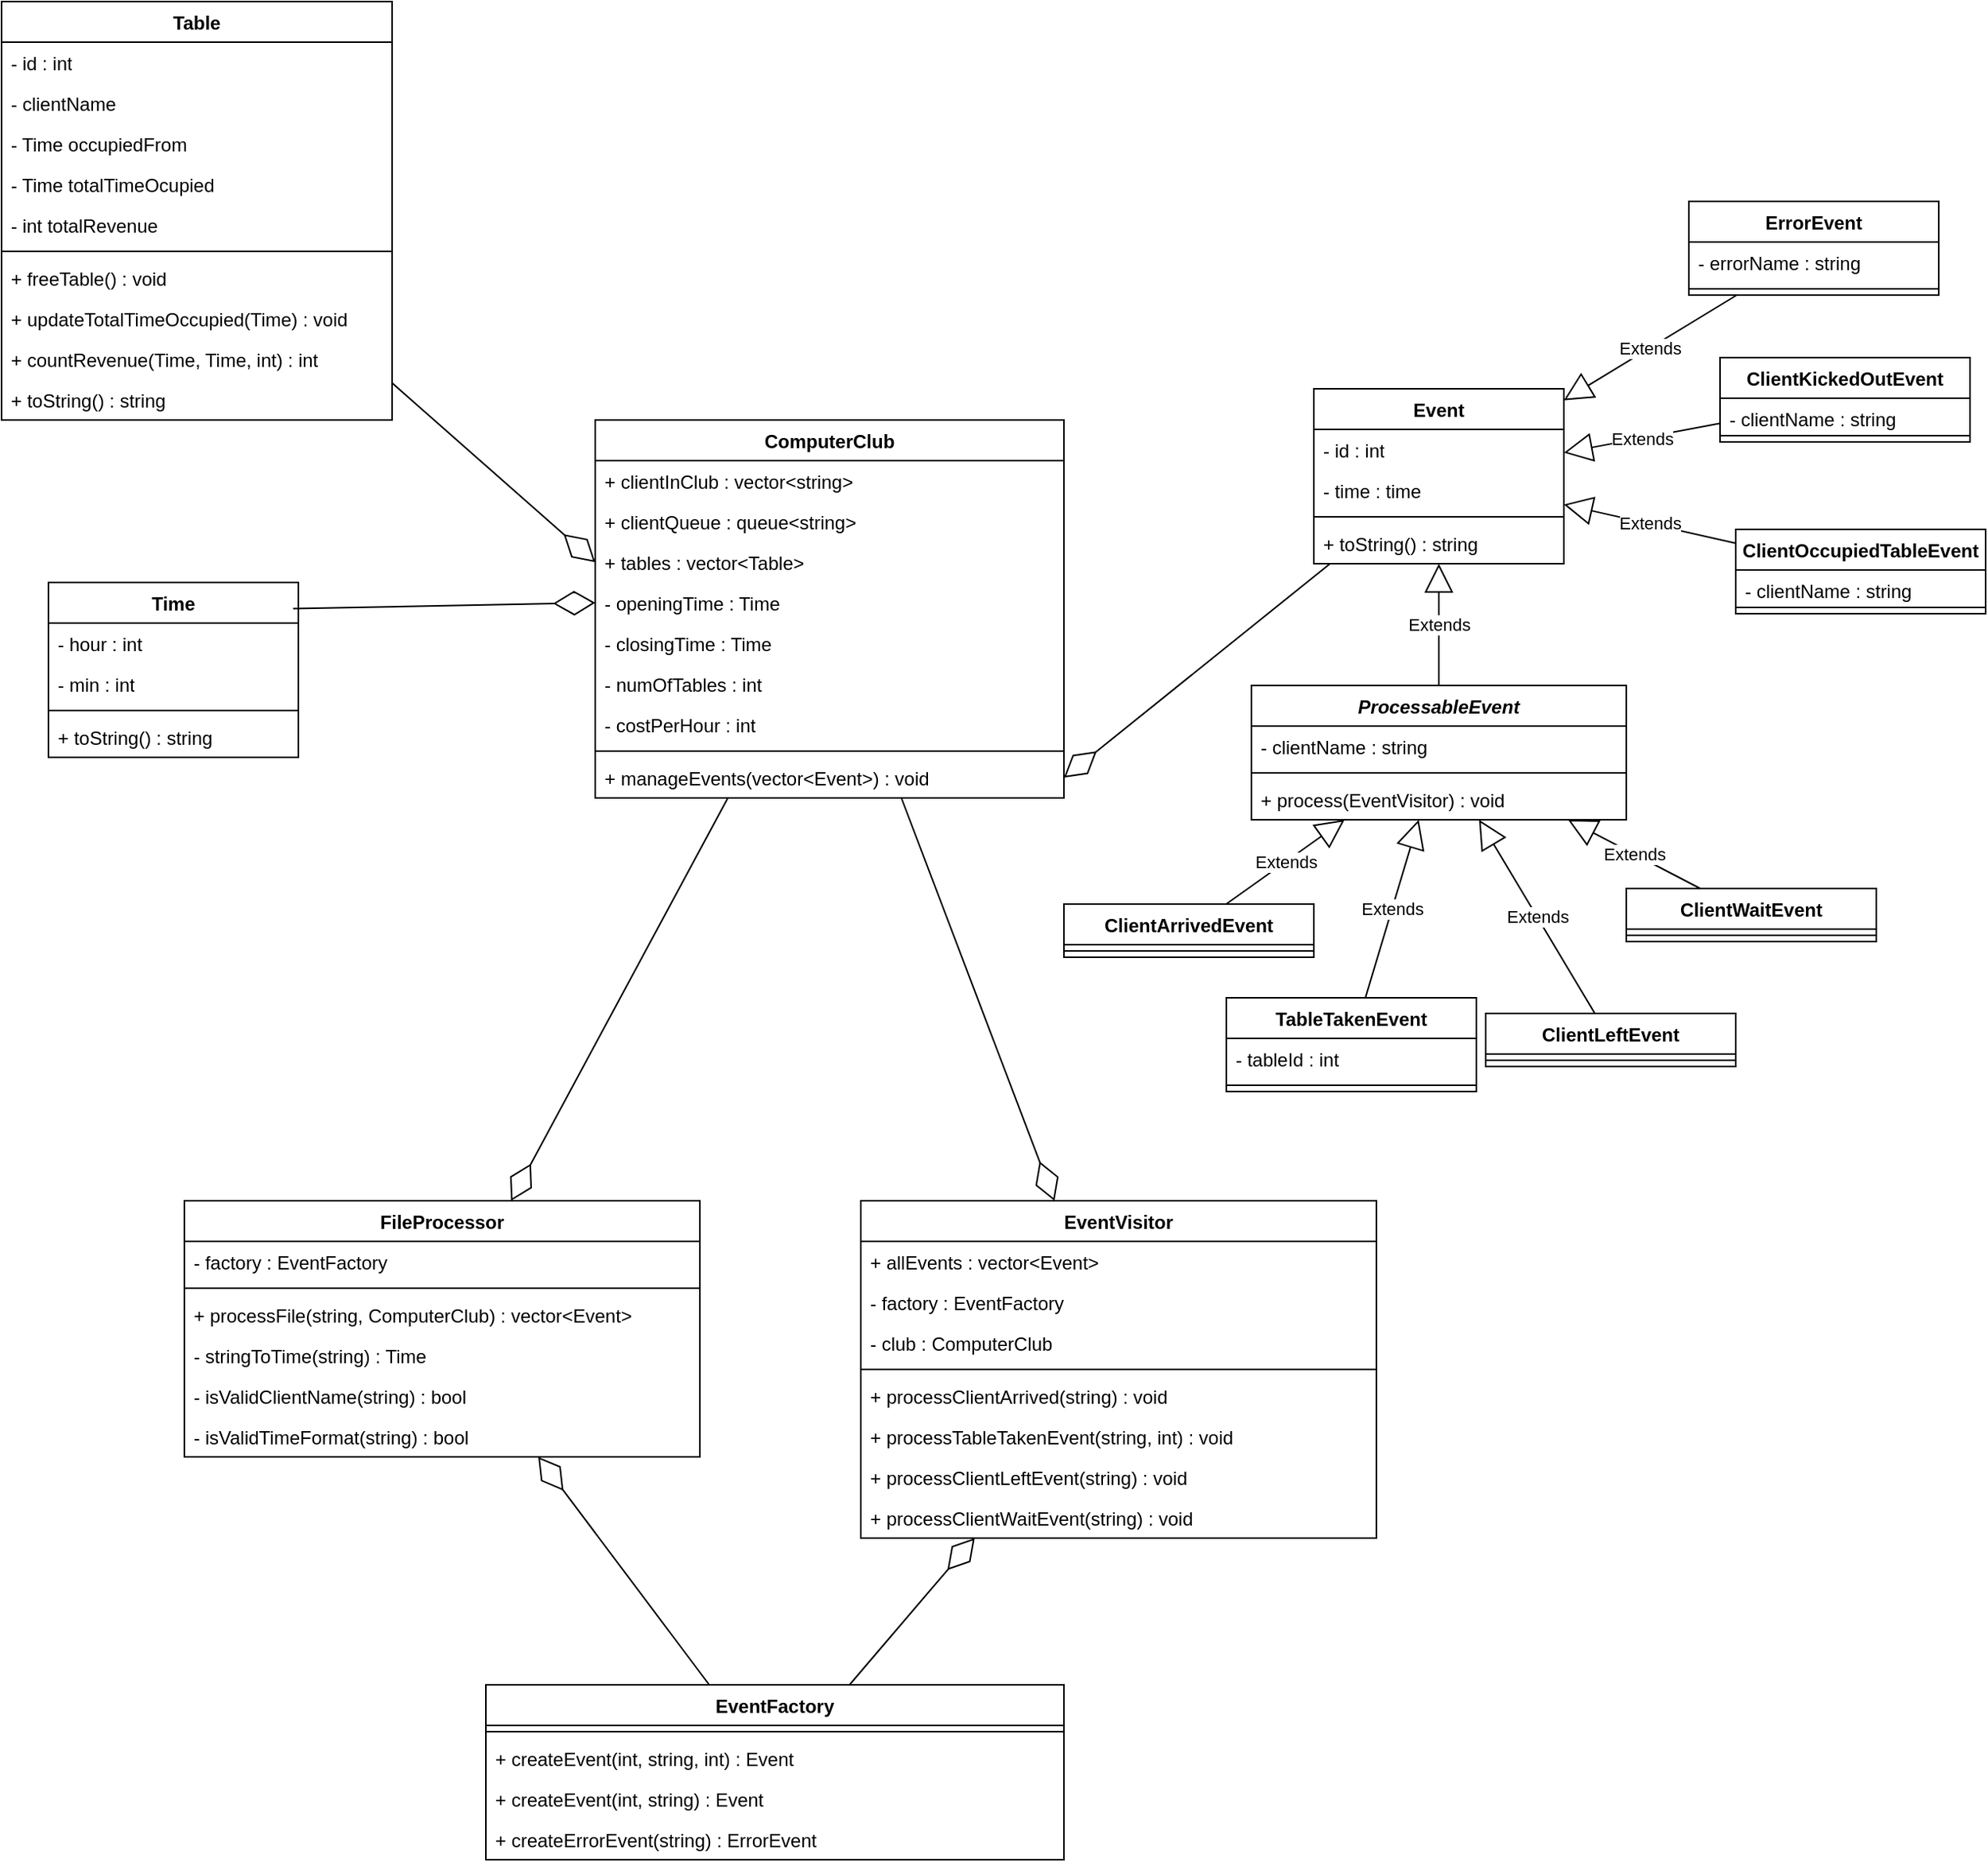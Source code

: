 <?xml version="1.0" encoding="UTF-8"?>
<mxfile version="26.0.16">
  <diagram name="Page-1" id="EPByoolFnFhmXF1Xr4K0">
    <mxGraphModel dx="3000" dy="3829" grid="1" gridSize="10" guides="1" tooltips="1" connect="1" arrows="1" fold="1" page="1" pageScale="1" pageWidth="827" pageHeight="1169" math="0" shadow="0">
      <root>
        <mxCell id="0" />
        <mxCell id="1" parent="0" />
        <mxCell id="2" value="ComputerClub" style="swimlane;fontStyle=1;align=center;verticalAlign=top;childLayout=stackLayout;horizontal=1;startSize=26;horizontalStack=0;resizeParent=1;resizeParentMax=0;resizeLast=0;collapsible=1;marginBottom=0;whiteSpace=wrap;html=1;" vertex="1" parent="1">
          <mxGeometry x="1090" y="-1100" width="300" height="242" as="geometry" />
        </mxCell>
        <mxCell id="3" value="+ clientInClub : vector&amp;lt;string&amp;gt;" style="text;strokeColor=none;fillColor=none;align=left;verticalAlign=top;spacingLeft=4;spacingRight=4;overflow=hidden;rotatable=0;points=[[0,0.5],[1,0.5]];portConstraint=eastwest;whiteSpace=wrap;html=1;" vertex="1" parent="2">
          <mxGeometry y="26" width="300" height="26" as="geometry" />
        </mxCell>
        <mxCell id="4" value="+ clientQueue : queue&amp;lt;string&amp;gt;" style="text;strokeColor=none;fillColor=none;align=left;verticalAlign=top;spacingLeft=4;spacingRight=4;overflow=hidden;rotatable=0;points=[[0,0.5],[1,0.5]];portConstraint=eastwest;whiteSpace=wrap;html=1;" vertex="1" parent="2">
          <mxGeometry y="52" width="300" height="26" as="geometry" />
        </mxCell>
        <mxCell id="5" value="+ tables : vector&amp;lt;Table&amp;gt;" style="text;strokeColor=none;fillColor=none;align=left;verticalAlign=top;spacingLeft=4;spacingRight=4;overflow=hidden;rotatable=0;points=[[0,0.5],[1,0.5]];portConstraint=eastwest;whiteSpace=wrap;html=1;" vertex="1" parent="2">
          <mxGeometry y="78" width="300" height="26" as="geometry" />
        </mxCell>
        <mxCell id="6" value="- openingTime : Time" style="text;strokeColor=none;fillColor=none;align=left;verticalAlign=top;spacingLeft=4;spacingRight=4;overflow=hidden;rotatable=0;points=[[0,0.5],[1,0.5]];portConstraint=eastwest;whiteSpace=wrap;html=1;" vertex="1" parent="2">
          <mxGeometry y="104" width="300" height="26" as="geometry" />
        </mxCell>
        <mxCell id="7" value="- closingTime : Time" style="text;strokeColor=none;fillColor=none;align=left;verticalAlign=top;spacingLeft=4;spacingRight=4;overflow=hidden;rotatable=0;points=[[0,0.5],[1,0.5]];portConstraint=eastwest;whiteSpace=wrap;html=1;" vertex="1" parent="2">
          <mxGeometry y="130" width="300" height="26" as="geometry" />
        </mxCell>
        <mxCell id="8" value="- numOfTables : int" style="text;strokeColor=none;fillColor=none;align=left;verticalAlign=top;spacingLeft=4;spacingRight=4;overflow=hidden;rotatable=0;points=[[0,0.5],[1,0.5]];portConstraint=eastwest;whiteSpace=wrap;html=1;" vertex="1" parent="2">
          <mxGeometry y="156" width="300" height="26" as="geometry" />
        </mxCell>
        <mxCell id="9" value="- costPerHour : int" style="text;strokeColor=none;fillColor=none;align=left;verticalAlign=top;spacingLeft=4;spacingRight=4;overflow=hidden;rotatable=0;points=[[0,0.5],[1,0.5]];portConstraint=eastwest;whiteSpace=wrap;html=1;" vertex="1" parent="2">
          <mxGeometry y="182" width="300" height="26" as="geometry" />
        </mxCell>
        <mxCell id="10" value="" style="line;strokeWidth=1;fillColor=none;align=left;verticalAlign=middle;spacingTop=-1;spacingLeft=3;spacingRight=3;rotatable=0;labelPosition=right;points=[];portConstraint=eastwest;strokeColor=inherit;" vertex="1" parent="2">
          <mxGeometry y="208" width="300" height="8" as="geometry" />
        </mxCell>
        <mxCell id="11" value="+ manageEvents(vector&amp;lt;Event&amp;gt;) : void" style="text;strokeColor=none;fillColor=none;align=left;verticalAlign=top;spacingLeft=4;spacingRight=4;overflow=hidden;rotatable=0;points=[[0,0.5],[1,0.5]];portConstraint=eastwest;whiteSpace=wrap;html=1;" vertex="1" parent="2">
          <mxGeometry y="216" width="300" height="26" as="geometry" />
        </mxCell>
        <mxCell id="12" value="EventVisitor" style="swimlane;fontStyle=1;align=center;verticalAlign=top;childLayout=stackLayout;horizontal=1;startSize=26;horizontalStack=0;resizeParent=1;resizeParentMax=0;resizeLast=0;collapsible=1;marginBottom=0;whiteSpace=wrap;html=1;" vertex="1" parent="1">
          <mxGeometry x="1260" y="-600" width="330" height="216" as="geometry" />
        </mxCell>
        <mxCell id="13" value="+ allEvents : vector&amp;lt;Event&amp;gt;" style="text;strokeColor=none;fillColor=none;align=left;verticalAlign=top;spacingLeft=4;spacingRight=4;overflow=hidden;rotatable=0;points=[[0,0.5],[1,0.5]];portConstraint=eastwest;whiteSpace=wrap;html=1;" vertex="1" parent="12">
          <mxGeometry y="26" width="330" height="26" as="geometry" />
        </mxCell>
        <mxCell id="14" value="- factory : EventFactory" style="text;strokeColor=none;fillColor=none;align=left;verticalAlign=top;spacingLeft=4;spacingRight=4;overflow=hidden;rotatable=0;points=[[0,0.5],[1,0.5]];portConstraint=eastwest;whiteSpace=wrap;html=1;" vertex="1" parent="12">
          <mxGeometry y="52" width="330" height="26" as="geometry" />
        </mxCell>
        <mxCell id="15" value="- club : ComputerClub" style="text;strokeColor=none;fillColor=none;align=left;verticalAlign=top;spacingLeft=4;spacingRight=4;overflow=hidden;rotatable=0;points=[[0,0.5],[1,0.5]];portConstraint=eastwest;whiteSpace=wrap;html=1;" vertex="1" parent="12">
          <mxGeometry y="78" width="330" height="26" as="geometry" />
        </mxCell>
        <mxCell id="16" value="" style="line;strokeWidth=1;fillColor=none;align=left;verticalAlign=middle;spacingTop=-1;spacingLeft=3;spacingRight=3;rotatable=0;labelPosition=right;points=[];portConstraint=eastwest;strokeColor=inherit;" vertex="1" parent="12">
          <mxGeometry y="104" width="330" height="8" as="geometry" />
        </mxCell>
        <mxCell id="17" value="&lt;span style=&quot;text-align: center;&quot;&gt;+ processClientArrived(string) : void&lt;/span&gt;" style="text;strokeColor=none;fillColor=none;align=left;verticalAlign=top;spacingLeft=4;spacingRight=4;overflow=hidden;rotatable=0;points=[[0,0.5],[1,0.5]];portConstraint=eastwest;whiteSpace=wrap;html=1;" vertex="1" parent="12">
          <mxGeometry y="112" width="330" height="26" as="geometry" />
        </mxCell>
        <mxCell id="18" value="&lt;span style=&quot;text-align: center;&quot;&gt;+ processTableTakenEvent(string, int) : void&lt;/span&gt;" style="text;strokeColor=none;fillColor=none;align=left;verticalAlign=top;spacingLeft=4;spacingRight=4;overflow=hidden;rotatable=0;points=[[0,0.5],[1,0.5]];portConstraint=eastwest;whiteSpace=wrap;html=1;" vertex="1" parent="12">
          <mxGeometry y="138" width="330" height="26" as="geometry" />
        </mxCell>
        <mxCell id="19" value="&lt;span style=&quot;text-align: center;&quot;&gt;+ processClientLeftEvent(string) : void&lt;/span&gt;" style="text;strokeColor=none;fillColor=none;align=left;verticalAlign=top;spacingLeft=4;spacingRight=4;overflow=hidden;rotatable=0;points=[[0,0.5],[1,0.5]];portConstraint=eastwest;whiteSpace=wrap;html=1;" vertex="1" parent="12">
          <mxGeometry y="164" width="330" height="26" as="geometry" />
        </mxCell>
        <mxCell id="20" value="&lt;span style=&quot;text-align: center;&quot;&gt;+ processClientWaitEvent(string) : void&lt;/span&gt;" style="text;strokeColor=none;fillColor=none;align=left;verticalAlign=top;spacingLeft=4;spacingRight=4;overflow=hidden;rotatable=0;points=[[0,0.5],[1,0.5]];portConstraint=eastwest;whiteSpace=wrap;html=1;" vertex="1" parent="12">
          <mxGeometry y="190" width="330" height="26" as="geometry" />
        </mxCell>
        <mxCell id="21" value="Event" style="swimlane;fontStyle=1;align=center;verticalAlign=top;childLayout=stackLayout;horizontal=1;startSize=26;horizontalStack=0;resizeParent=1;resizeParentMax=0;resizeLast=0;collapsible=1;marginBottom=0;whiteSpace=wrap;html=1;" vertex="1" parent="1">
          <mxGeometry x="1550" y="-1120" width="160" height="112" as="geometry" />
        </mxCell>
        <mxCell id="22" value="- id : int" style="text;strokeColor=none;fillColor=none;align=left;verticalAlign=top;spacingLeft=4;spacingRight=4;overflow=hidden;rotatable=0;points=[[0,0.5],[1,0.5]];portConstraint=eastwest;whiteSpace=wrap;html=1;" vertex="1" parent="21">
          <mxGeometry y="26" width="160" height="26" as="geometry" />
        </mxCell>
        <mxCell id="23" value="- time : time" style="text;strokeColor=none;fillColor=none;align=left;verticalAlign=top;spacingLeft=4;spacingRight=4;overflow=hidden;rotatable=0;points=[[0,0.5],[1,0.5]];portConstraint=eastwest;whiteSpace=wrap;html=1;" vertex="1" parent="21">
          <mxGeometry y="52" width="160" height="26" as="geometry" />
        </mxCell>
        <mxCell id="24" value="" style="line;strokeWidth=1;fillColor=none;align=left;verticalAlign=middle;spacingTop=-1;spacingLeft=3;spacingRight=3;rotatable=0;labelPosition=right;points=[];portConstraint=eastwest;strokeColor=inherit;" vertex="1" parent="21">
          <mxGeometry y="78" width="160" height="8" as="geometry" />
        </mxCell>
        <mxCell id="25" value="+ toString() : string" style="text;strokeColor=none;fillColor=none;align=left;verticalAlign=top;spacingLeft=4;spacingRight=4;overflow=hidden;rotatable=0;points=[[0,0.5],[1,0.5]];portConstraint=eastwest;whiteSpace=wrap;html=1;" vertex="1" parent="21">
          <mxGeometry y="86" width="160" height="26" as="geometry" />
        </mxCell>
        <mxCell id="26" value="Table" style="swimlane;fontStyle=1;align=center;verticalAlign=top;childLayout=stackLayout;horizontal=1;startSize=26;horizontalStack=0;resizeParent=1;resizeParentMax=0;resizeLast=0;collapsible=1;marginBottom=0;whiteSpace=wrap;html=1;" vertex="1" parent="1">
          <mxGeometry x="710" y="-1368" width="250" height="268" as="geometry" />
        </mxCell>
        <mxCell id="27" value="- id : int" style="text;strokeColor=none;fillColor=none;align=left;verticalAlign=top;spacingLeft=4;spacingRight=4;overflow=hidden;rotatable=0;points=[[0,0.5],[1,0.5]];portConstraint=eastwest;whiteSpace=wrap;html=1;" vertex="1" parent="26">
          <mxGeometry y="26" width="250" height="26" as="geometry" />
        </mxCell>
        <mxCell id="28" value="- clientName" style="text;strokeColor=none;fillColor=none;align=left;verticalAlign=top;spacingLeft=4;spacingRight=4;overflow=hidden;rotatable=0;points=[[0,0.5],[1,0.5]];portConstraint=eastwest;whiteSpace=wrap;html=1;" vertex="1" parent="26">
          <mxGeometry y="52" width="250" height="26" as="geometry" />
        </mxCell>
        <mxCell id="29" value="- Time occupiedFrom" style="text;strokeColor=none;fillColor=none;align=left;verticalAlign=top;spacingLeft=4;spacingRight=4;overflow=hidden;rotatable=0;points=[[0,0.5],[1,0.5]];portConstraint=eastwest;whiteSpace=wrap;html=1;" vertex="1" parent="26">
          <mxGeometry y="78" width="250" height="26" as="geometry" />
        </mxCell>
        <mxCell id="30" value="- Time totalTimeOcupied" style="text;strokeColor=none;fillColor=none;align=left;verticalAlign=top;spacingLeft=4;spacingRight=4;overflow=hidden;rotatable=0;points=[[0,0.5],[1,0.5]];portConstraint=eastwest;whiteSpace=wrap;html=1;" vertex="1" parent="26">
          <mxGeometry y="104" width="250" height="26" as="geometry" />
        </mxCell>
        <mxCell id="31" value="- int totalRevenue" style="text;strokeColor=none;fillColor=none;align=left;verticalAlign=top;spacingLeft=4;spacingRight=4;overflow=hidden;rotatable=0;points=[[0,0.5],[1,0.5]];portConstraint=eastwest;whiteSpace=wrap;html=1;" vertex="1" parent="26">
          <mxGeometry y="130" width="250" height="26" as="geometry" />
        </mxCell>
        <mxCell id="32" value="" style="line;strokeWidth=1;fillColor=none;align=left;verticalAlign=middle;spacingTop=-1;spacingLeft=3;spacingRight=3;rotatable=0;labelPosition=right;points=[];portConstraint=eastwest;strokeColor=inherit;" vertex="1" parent="26">
          <mxGeometry y="156" width="250" height="8" as="geometry" />
        </mxCell>
        <mxCell id="33" value="+ freeTable() : void" style="text;strokeColor=none;fillColor=none;align=left;verticalAlign=top;spacingLeft=4;spacingRight=4;overflow=hidden;rotatable=0;points=[[0,0.5],[1,0.5]];portConstraint=eastwest;whiteSpace=wrap;html=1;" vertex="1" parent="26">
          <mxGeometry y="164" width="250" height="26" as="geometry" />
        </mxCell>
        <mxCell id="34" value="+ updateTotalTimeOccupied(Time) : void" style="text;strokeColor=none;fillColor=none;align=left;verticalAlign=top;spacingLeft=4;spacingRight=4;overflow=hidden;rotatable=0;points=[[0,0.5],[1,0.5]];portConstraint=eastwest;whiteSpace=wrap;html=1;" vertex="1" parent="26">
          <mxGeometry y="190" width="250" height="26" as="geometry" />
        </mxCell>
        <mxCell id="35" value="+ countRevenue(Time, Time, int) : int" style="text;strokeColor=none;fillColor=none;align=left;verticalAlign=top;spacingLeft=4;spacingRight=4;overflow=hidden;rotatable=0;points=[[0,0.5],[1,0.5]];portConstraint=eastwest;whiteSpace=wrap;html=1;" vertex="1" parent="26">
          <mxGeometry y="216" width="250" height="26" as="geometry" />
        </mxCell>
        <mxCell id="36" value="+ toString() : string" style="text;strokeColor=none;fillColor=none;align=left;verticalAlign=top;spacingLeft=4;spacingRight=4;overflow=hidden;rotatable=0;points=[[0,0.5],[1,0.5]];portConstraint=eastwest;whiteSpace=wrap;html=1;" vertex="1" parent="26">
          <mxGeometry y="242" width="250" height="26" as="geometry" />
        </mxCell>
        <mxCell id="37" value="Time" style="swimlane;fontStyle=1;align=center;verticalAlign=top;childLayout=stackLayout;horizontal=1;startSize=26;horizontalStack=0;resizeParent=1;resizeParentMax=0;resizeLast=0;collapsible=1;marginBottom=0;whiteSpace=wrap;html=1;" vertex="1" parent="1">
          <mxGeometry x="740" y="-996" width="160" height="112" as="geometry" />
        </mxCell>
        <mxCell id="38" value="- hour : int" style="text;strokeColor=none;fillColor=none;align=left;verticalAlign=top;spacingLeft=4;spacingRight=4;overflow=hidden;rotatable=0;points=[[0,0.5],[1,0.5]];portConstraint=eastwest;whiteSpace=wrap;html=1;" vertex="1" parent="37">
          <mxGeometry y="26" width="160" height="26" as="geometry" />
        </mxCell>
        <mxCell id="39" value="- min : int" style="text;strokeColor=none;fillColor=none;align=left;verticalAlign=top;spacingLeft=4;spacingRight=4;overflow=hidden;rotatable=0;points=[[0,0.5],[1,0.5]];portConstraint=eastwest;whiteSpace=wrap;html=1;" vertex="1" parent="37">
          <mxGeometry y="52" width="160" height="26" as="geometry" />
        </mxCell>
        <mxCell id="40" value="" style="line;strokeWidth=1;fillColor=none;align=left;verticalAlign=middle;spacingTop=-1;spacingLeft=3;spacingRight=3;rotatable=0;labelPosition=right;points=[];portConstraint=eastwest;strokeColor=inherit;" vertex="1" parent="37">
          <mxGeometry y="78" width="160" height="8" as="geometry" />
        </mxCell>
        <mxCell id="41" value="+ toString() : string" style="text;strokeColor=none;fillColor=none;align=left;verticalAlign=top;spacingLeft=4;spacingRight=4;overflow=hidden;rotatable=0;points=[[0,0.5],[1,0.5]];portConstraint=eastwest;whiteSpace=wrap;html=1;" vertex="1" parent="37">
          <mxGeometry y="86" width="160" height="26" as="geometry" />
        </mxCell>
        <mxCell id="42" value="FileProcessor" style="swimlane;fontStyle=1;align=center;verticalAlign=top;childLayout=stackLayout;horizontal=1;startSize=26;horizontalStack=0;resizeParent=1;resizeParentMax=0;resizeLast=0;collapsible=1;marginBottom=0;whiteSpace=wrap;html=1;" vertex="1" parent="1">
          <mxGeometry x="827" y="-600" width="330" height="164" as="geometry" />
        </mxCell>
        <mxCell id="43" value="- factory : EventFactory" style="text;strokeColor=none;fillColor=none;align=left;verticalAlign=top;spacingLeft=4;spacingRight=4;overflow=hidden;rotatable=0;points=[[0,0.5],[1,0.5]];portConstraint=eastwest;whiteSpace=wrap;html=1;" vertex="1" parent="42">
          <mxGeometry y="26" width="330" height="26" as="geometry" />
        </mxCell>
        <mxCell id="44" value="" style="line;strokeWidth=1;fillColor=none;align=left;verticalAlign=middle;spacingTop=-1;spacingLeft=3;spacingRight=3;rotatable=0;labelPosition=right;points=[];portConstraint=eastwest;strokeColor=inherit;" vertex="1" parent="42">
          <mxGeometry y="52" width="330" height="8" as="geometry" />
        </mxCell>
        <mxCell id="45" value="+ processFile(string, ComputerClub) : vector&amp;lt;Event&amp;gt;" style="text;strokeColor=none;fillColor=none;align=left;verticalAlign=top;spacingLeft=4;spacingRight=4;overflow=hidden;rotatable=0;points=[[0,0.5],[1,0.5]];portConstraint=eastwest;whiteSpace=wrap;html=1;" vertex="1" parent="42">
          <mxGeometry y="60" width="330" height="26" as="geometry" />
        </mxCell>
        <mxCell id="46" value="- stringToTime(string) : Time" style="text;strokeColor=none;fillColor=none;align=left;verticalAlign=top;spacingLeft=4;spacingRight=4;overflow=hidden;rotatable=0;points=[[0,0.5],[1,0.5]];portConstraint=eastwest;whiteSpace=wrap;html=1;" vertex="1" parent="42">
          <mxGeometry y="86" width="330" height="26" as="geometry" />
        </mxCell>
        <mxCell id="47" value="-&amp;nbsp;isValidClientName(string) : bool" style="text;strokeColor=none;fillColor=none;align=left;verticalAlign=top;spacingLeft=4;spacingRight=4;overflow=hidden;rotatable=0;points=[[0,0.5],[1,0.5]];portConstraint=eastwest;whiteSpace=wrap;html=1;" vertex="1" parent="42">
          <mxGeometry y="112" width="330" height="26" as="geometry" />
        </mxCell>
        <mxCell id="48" value="-&amp;nbsp;isValidTimeFormat(string) : bool" style="text;strokeColor=none;fillColor=none;align=left;verticalAlign=top;spacingLeft=4;spacingRight=4;overflow=hidden;rotatable=0;points=[[0,0.5],[1,0.5]];portConstraint=eastwest;whiteSpace=wrap;html=1;" vertex="1" parent="42">
          <mxGeometry y="138" width="330" height="26" as="geometry" />
        </mxCell>
        <mxCell id="49" value="" style="endArrow=diamondThin;endFill=0;endSize=24;html=1;rounded=0;exitX=0.979;exitY=0.15;exitDx=0;exitDy=0;exitPerimeter=0;entryX=0;entryY=0.5;entryDx=0;entryDy=0;" edge="1" source="37" target="6" parent="1">
          <mxGeometry width="160" relative="1" as="geometry">
            <mxPoint x="1180" y="-490" as="sourcePoint" />
            <mxPoint x="1340" y="-490" as="targetPoint" />
          </mxGeometry>
        </mxCell>
        <mxCell id="50" value="" style="endArrow=diamondThin;endFill=0;endSize=24;html=1;rounded=0;entryX=0;entryY=0.5;entryDx=0;entryDy=0;" edge="1" source="26" target="5" parent="1">
          <mxGeometry width="160" relative="1" as="geometry">
            <mxPoint x="930" y="-380" as="sourcePoint" />
            <mxPoint x="1064" y="-715" as="targetPoint" />
          </mxGeometry>
        </mxCell>
        <mxCell id="51" value="" style="endArrow=diamondThin;endFill=0;endSize=24;html=1;rounded=0;entryX=1;entryY=0.5;entryDx=0;entryDy=0;" edge="1" source="21" target="11" parent="1">
          <mxGeometry width="160" relative="1" as="geometry">
            <mxPoint x="1570" y="-340" as="sourcePoint" />
            <mxPoint x="1330" y="-579" as="targetPoint" />
          </mxGeometry>
        </mxCell>
        <mxCell id="52" value="ClientArrivedEvent" style="swimlane;fontStyle=1;align=center;verticalAlign=top;childLayout=stackLayout;horizontal=1;startSize=26;horizontalStack=0;resizeParent=1;resizeParentMax=0;resizeLast=0;collapsible=1;marginBottom=0;whiteSpace=wrap;html=1;" vertex="1" parent="1">
          <mxGeometry x="1390" y="-790" width="160" height="34" as="geometry" />
        </mxCell>
        <mxCell id="53" value="" style="line;strokeWidth=1;fillColor=none;align=left;verticalAlign=middle;spacingTop=-1;spacingLeft=3;spacingRight=3;rotatable=0;labelPosition=right;points=[];portConstraint=eastwest;strokeColor=inherit;" vertex="1" parent="52">
          <mxGeometry y="26" width="160" height="8" as="geometry" />
        </mxCell>
        <mxCell id="54" value="TableTakenEvent" style="swimlane;fontStyle=1;align=center;verticalAlign=top;childLayout=stackLayout;horizontal=1;startSize=26;horizontalStack=0;resizeParent=1;resizeParentMax=0;resizeLast=0;collapsible=1;marginBottom=0;whiteSpace=wrap;html=1;" vertex="1" parent="1">
          <mxGeometry x="1494" y="-730" width="160" height="60" as="geometry" />
        </mxCell>
        <mxCell id="55" value="- tableId : int" style="text;strokeColor=none;fillColor=none;align=left;verticalAlign=top;spacingLeft=4;spacingRight=4;overflow=hidden;rotatable=0;points=[[0,0.5],[1,0.5]];portConstraint=eastwest;whiteSpace=wrap;html=1;" vertex="1" parent="54">
          <mxGeometry y="26" width="160" height="26" as="geometry" />
        </mxCell>
        <mxCell id="56" value="" style="line;strokeWidth=1;fillColor=none;align=left;verticalAlign=middle;spacingTop=-1;spacingLeft=3;spacingRight=3;rotatable=0;labelPosition=right;points=[];portConstraint=eastwest;strokeColor=inherit;" vertex="1" parent="54">
          <mxGeometry y="52" width="160" height="8" as="geometry" />
        </mxCell>
        <mxCell id="57" value="ClientLeftEvent" style="swimlane;fontStyle=1;align=center;verticalAlign=top;childLayout=stackLayout;horizontal=1;startSize=26;horizontalStack=0;resizeParent=1;resizeParentMax=0;resizeLast=0;collapsible=1;marginBottom=0;whiteSpace=wrap;html=1;" vertex="1" parent="1">
          <mxGeometry x="1660" y="-720" width="160" height="34" as="geometry" />
        </mxCell>
        <mxCell id="58" value="" style="line;strokeWidth=1;fillColor=none;align=left;verticalAlign=middle;spacingTop=-1;spacingLeft=3;spacingRight=3;rotatable=0;labelPosition=right;points=[];portConstraint=eastwest;strokeColor=inherit;" vertex="1" parent="57">
          <mxGeometry y="26" width="160" height="8" as="geometry" />
        </mxCell>
        <mxCell id="59" value="ClientWaitEvent" style="swimlane;fontStyle=1;align=center;verticalAlign=top;childLayout=stackLayout;horizontal=1;startSize=26;horizontalStack=0;resizeParent=1;resizeParentMax=0;resizeLast=0;collapsible=1;marginBottom=0;whiteSpace=wrap;html=1;" vertex="1" parent="1">
          <mxGeometry x="1750" y="-800" width="160" height="34" as="geometry" />
        </mxCell>
        <mxCell id="60" value="" style="line;strokeWidth=1;fillColor=none;align=left;verticalAlign=middle;spacingTop=-1;spacingLeft=3;spacingRight=3;rotatable=0;labelPosition=right;points=[];portConstraint=eastwest;strokeColor=inherit;" vertex="1" parent="59">
          <mxGeometry y="26" width="160" height="8" as="geometry" />
        </mxCell>
        <mxCell id="61" value="&lt;i&gt;ProcessableEvent&lt;/i&gt;" style="swimlane;fontStyle=1;align=center;verticalAlign=top;childLayout=stackLayout;horizontal=1;startSize=26;horizontalStack=0;resizeParent=1;resizeParentMax=0;resizeLast=0;collapsible=1;marginBottom=0;whiteSpace=wrap;html=1;" vertex="1" parent="1">
          <mxGeometry x="1510" y="-930" width="240" height="86" as="geometry" />
        </mxCell>
        <mxCell id="62" value="- clientName : string" style="text;strokeColor=none;fillColor=none;align=left;verticalAlign=top;spacingLeft=4;spacingRight=4;overflow=hidden;rotatable=0;points=[[0,0.5],[1,0.5]];portConstraint=eastwest;whiteSpace=wrap;html=1;" vertex="1" parent="61">
          <mxGeometry y="26" width="240" height="26" as="geometry" />
        </mxCell>
        <mxCell id="63" value="" style="line;strokeWidth=1;fillColor=none;align=left;verticalAlign=middle;spacingTop=-1;spacingLeft=3;spacingRight=3;rotatable=0;labelPosition=right;points=[];portConstraint=eastwest;strokeColor=inherit;" vertex="1" parent="61">
          <mxGeometry y="52" width="240" height="8" as="geometry" />
        </mxCell>
        <mxCell id="64" value="+ process(EventVisitor) : void" style="text;strokeColor=none;fillColor=none;align=left;verticalAlign=top;spacingLeft=4;spacingRight=4;overflow=hidden;rotatable=0;points=[[0,0.5],[1,0.5]];portConstraint=eastwest;whiteSpace=wrap;html=1;" vertex="1" parent="61">
          <mxGeometry y="60" width="240" height="26" as="geometry" />
        </mxCell>
        <mxCell id="65" value="Extends" style="endArrow=block;endSize=16;endFill=0;html=1;rounded=0;" edge="1" source="61" target="21" parent="1">
          <mxGeometry width="160" relative="1" as="geometry">
            <mxPoint x="1059" y="-80" as="sourcePoint" />
            <mxPoint x="1125" y="-154" as="targetPoint" />
          </mxGeometry>
        </mxCell>
        <mxCell id="66" value="Extends" style="endArrow=block;endSize=16;endFill=0;html=1;rounded=0;" edge="1" source="52" target="61" parent="1">
          <mxGeometry width="160" relative="1" as="geometry">
            <mxPoint x="1489.916" y="-490" as="sourcePoint" />
            <mxPoint x="1674" y="-772" as="targetPoint" />
          </mxGeometry>
        </mxCell>
        <mxCell id="67" value="Extends" style="endArrow=block;endSize=16;endFill=0;html=1;rounded=0;" edge="1" source="54" target="61" parent="1">
          <mxGeometry width="160" relative="1" as="geometry">
            <mxPoint x="1595.84" y="-617" as="sourcePoint" />
            <mxPoint x="1674" y="-772" as="targetPoint" />
          </mxGeometry>
        </mxCell>
        <mxCell id="68" value="Extends" style="endArrow=block;endSize=16;endFill=0;html=1;rounded=0;" edge="1" source="57" target="61" parent="1">
          <mxGeometry width="160" relative="1" as="geometry">
            <mxPoint x="1670" y="-700" as="sourcePoint" />
            <mxPoint x="1684" y="-762" as="targetPoint" />
          </mxGeometry>
        </mxCell>
        <mxCell id="69" value="Extends" style="endArrow=block;endSize=16;endFill=0;html=1;rounded=0;" edge="1" source="59" target="61" parent="1">
          <mxGeometry width="160" relative="1" as="geometry">
            <mxPoint x="1904.758" y="-620" as="sourcePoint" />
            <mxPoint x="1694" y="-752" as="targetPoint" />
          </mxGeometry>
        </mxCell>
        <mxCell id="70" value="EventFactory" style="swimlane;fontStyle=1;align=center;verticalAlign=top;childLayout=stackLayout;horizontal=1;startSize=26;horizontalStack=0;resizeParent=1;resizeParentMax=0;resizeLast=0;collapsible=1;marginBottom=0;whiteSpace=wrap;html=1;" vertex="1" parent="1">
          <mxGeometry x="1020" y="-290" width="370" height="112" as="geometry" />
        </mxCell>
        <mxCell id="71" value="" style="line;strokeWidth=1;fillColor=none;align=left;verticalAlign=middle;spacingTop=-1;spacingLeft=3;spacingRight=3;rotatable=0;labelPosition=right;points=[];portConstraint=eastwest;strokeColor=inherit;" vertex="1" parent="70">
          <mxGeometry y="26" width="370" height="8" as="geometry" />
        </mxCell>
        <mxCell id="72" value="+ createEvent(int, string, int) : Event" style="text;strokeColor=none;fillColor=none;align=left;verticalAlign=top;spacingLeft=4;spacingRight=4;overflow=hidden;rotatable=0;points=[[0,0.5],[1,0.5]];portConstraint=eastwest;whiteSpace=wrap;html=1;" vertex="1" parent="70">
          <mxGeometry y="34" width="370" height="26" as="geometry" />
        </mxCell>
        <mxCell id="73" value="+ createEvent(int, string) : Event" style="text;strokeColor=none;fillColor=none;align=left;verticalAlign=top;spacingLeft=4;spacingRight=4;overflow=hidden;rotatable=0;points=[[0,0.5],[1,0.5]];portConstraint=eastwest;whiteSpace=wrap;html=1;" vertex="1" parent="70">
          <mxGeometry y="60" width="370" height="26" as="geometry" />
        </mxCell>
        <mxCell id="74" value="+ createErrorEvent(string) : ErrorEvent&amp;nbsp;" style="text;strokeColor=none;fillColor=none;align=left;verticalAlign=top;spacingLeft=4;spacingRight=4;overflow=hidden;rotatable=0;points=[[0,0.5],[1,0.5]];portConstraint=eastwest;whiteSpace=wrap;html=1;" vertex="1" parent="70">
          <mxGeometry y="86" width="370" height="26" as="geometry" />
        </mxCell>
        <mxCell id="75" value="" style="endArrow=diamondThin;endFill=0;endSize=24;html=1;rounded=0;" edge="1" source="70" target="12" parent="1">
          <mxGeometry width="160" relative="1" as="geometry">
            <mxPoint x="1450" y="-742" as="sourcePoint" />
            <mxPoint x="1340" y="-751" as="targetPoint" />
          </mxGeometry>
        </mxCell>
        <mxCell id="76" value="ClientKickedOutEvent" style="swimlane;fontStyle=1;align=center;verticalAlign=top;childLayout=stackLayout;horizontal=1;startSize=26;horizontalStack=0;resizeParent=1;resizeParentMax=0;resizeLast=0;collapsible=1;marginBottom=0;whiteSpace=wrap;html=1;" vertex="1" parent="1">
          <mxGeometry x="1810" y="-1140" width="160" height="54" as="geometry" />
        </mxCell>
        <mxCell id="77" value="- clientName : string" style="text;strokeColor=none;fillColor=none;align=left;verticalAlign=top;spacingLeft=4;spacingRight=4;overflow=hidden;rotatable=0;points=[[0,0.5],[1,0.5]];portConstraint=eastwest;whiteSpace=wrap;html=1;" vertex="1" parent="76">
          <mxGeometry y="26" width="160" height="20" as="geometry" />
        </mxCell>
        <mxCell id="78" value="" style="line;strokeWidth=1;fillColor=none;align=left;verticalAlign=middle;spacingTop=-1;spacingLeft=3;spacingRight=3;rotatable=0;labelPosition=right;points=[];portConstraint=eastwest;strokeColor=inherit;" vertex="1" parent="76">
          <mxGeometry y="46" width="160" height="8" as="geometry" />
        </mxCell>
        <mxCell id="79" value="ClientOccupiedTableEvent" style="swimlane;fontStyle=1;align=center;verticalAlign=top;childLayout=stackLayout;horizontal=1;startSize=26;horizontalStack=0;resizeParent=1;resizeParentMax=0;resizeLast=0;collapsible=1;marginBottom=0;whiteSpace=wrap;html=1;" vertex="1" parent="1">
          <mxGeometry x="1820" y="-1030" width="160" height="54" as="geometry" />
        </mxCell>
        <mxCell id="80" value="- clientName : string" style="text;strokeColor=none;fillColor=none;align=left;verticalAlign=top;spacingLeft=4;spacingRight=4;overflow=hidden;rotatable=0;points=[[0,0.5],[1,0.5]];portConstraint=eastwest;whiteSpace=wrap;html=1;" vertex="1" parent="79">
          <mxGeometry y="26" width="160" height="20" as="geometry" />
        </mxCell>
        <mxCell id="81" value="" style="line;strokeWidth=1;fillColor=none;align=left;verticalAlign=middle;spacingTop=-1;spacingLeft=3;spacingRight=3;rotatable=0;labelPosition=right;points=[];portConstraint=eastwest;strokeColor=inherit;" vertex="1" parent="79">
          <mxGeometry y="46" width="160" height="8" as="geometry" />
        </mxCell>
        <mxCell id="82" value="ErrorEvent" style="swimlane;fontStyle=1;align=center;verticalAlign=top;childLayout=stackLayout;horizontal=1;startSize=26;horizontalStack=0;resizeParent=1;resizeParentMax=0;resizeLast=0;collapsible=1;marginBottom=0;whiteSpace=wrap;html=1;" vertex="1" parent="1">
          <mxGeometry x="1790" y="-1240" width="160" height="60" as="geometry" />
        </mxCell>
        <mxCell id="83" value="- errorName : string" style="text;strokeColor=none;fillColor=none;align=left;verticalAlign=top;spacingLeft=4;spacingRight=4;overflow=hidden;rotatable=0;points=[[0,0.5],[1,0.5]];portConstraint=eastwest;whiteSpace=wrap;html=1;" vertex="1" parent="82">
          <mxGeometry y="26" width="160" height="26" as="geometry" />
        </mxCell>
        <mxCell id="84" value="" style="line;strokeWidth=1;fillColor=none;align=left;verticalAlign=middle;spacingTop=-1;spacingLeft=3;spacingRight=3;rotatable=0;labelPosition=right;points=[];portConstraint=eastwest;strokeColor=inherit;" vertex="1" parent="82">
          <mxGeometry y="52" width="160" height="8" as="geometry" />
        </mxCell>
        <mxCell id="85" value="Extends" style="endArrow=block;endSize=16;endFill=0;html=1;rounded=0;" edge="1" source="79" target="21" parent="1">
          <mxGeometry width="160" relative="1" as="geometry">
            <mxPoint x="1935" y="-300" as="sourcePoint" />
            <mxPoint x="1730" y="-377" as="targetPoint" />
          </mxGeometry>
        </mxCell>
        <mxCell id="86" value="Extends" style="endArrow=block;endSize=16;endFill=0;html=1;rounded=0;" edge="1" source="76" target="21" parent="1">
          <mxGeometry width="160" relative="1" as="geometry">
            <mxPoint x="1850" y="-566" as="sourcePoint" />
            <mxPoint x="1740" y="-591" as="targetPoint" />
          </mxGeometry>
        </mxCell>
        <mxCell id="87" value="Extends" style="endArrow=block;endSize=16;endFill=0;html=1;rounded=0;" edge="1" source="82" target="21" parent="1">
          <mxGeometry width="160" relative="1" as="geometry">
            <mxPoint x="1840" y="-585" as="sourcePoint" />
            <mxPoint x="1679" y="-600" as="targetPoint" />
          </mxGeometry>
        </mxCell>
        <mxCell id="88" value="" style="endArrow=diamondThin;endFill=0;endSize=24;html=1;rounded=0;" edge="1" source="2" target="42" parent="1">
          <mxGeometry width="160" relative="1" as="geometry">
            <mxPoint x="980" y="-741" as="sourcePoint" />
            <mxPoint x="1074" y="-731" as="targetPoint" />
          </mxGeometry>
        </mxCell>
        <mxCell id="89" value="" style="endArrow=diamondThin;endFill=0;endSize=24;html=1;rounded=0;" edge="1" source="70" target="42" parent="1">
          <mxGeometry width="160" relative="1" as="geometry">
            <mxPoint x="1963" y="-817" as="sourcePoint" />
            <mxPoint x="1860" y="-1000" as="targetPoint" />
          </mxGeometry>
        </mxCell>
        <mxCell id="90" value="" style="endArrow=diamondThin;endFill=0;endSize=24;html=1;rounded=0;" edge="1" source="2" target="12" parent="1">
          <mxGeometry width="160" relative="1" as="geometry">
            <mxPoint x="1190" y="-848" as="sourcePoint" />
            <mxPoint x="1046" y="-560" as="targetPoint" />
          </mxGeometry>
        </mxCell>
      </root>
    </mxGraphModel>
  </diagram>
</mxfile>
